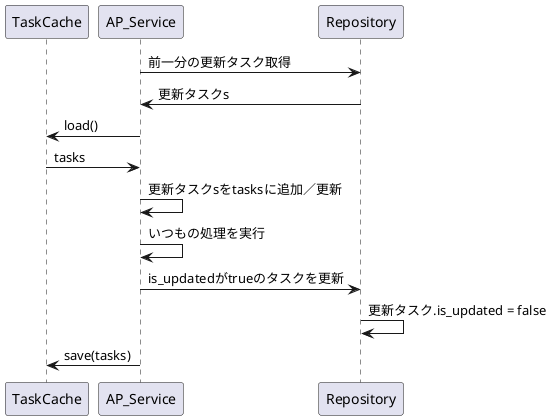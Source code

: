 @startuml 814

' 登場人物
participant "TaskCache"
participant "AP_Service"
participant "Repository"

AP_Service -> Repository : 前一分の更新タスク取得
AP_Service <- Repository : 更新タスクs
AP_Service -> TaskCache : load()
AP_Service <- TaskCache : tasks
AP_Service -> AP_Service : 更新タスクsをtasksに追加／更新
AP_Service -> AP_Service : いつもの処理を実行
AP_Service -> Repository : is_updatedがtrueのタスクを更新
Repository -> Repository : 更新タスク.is_updated = false
AP_Service -> TaskCache : save(tasks)

@enduml